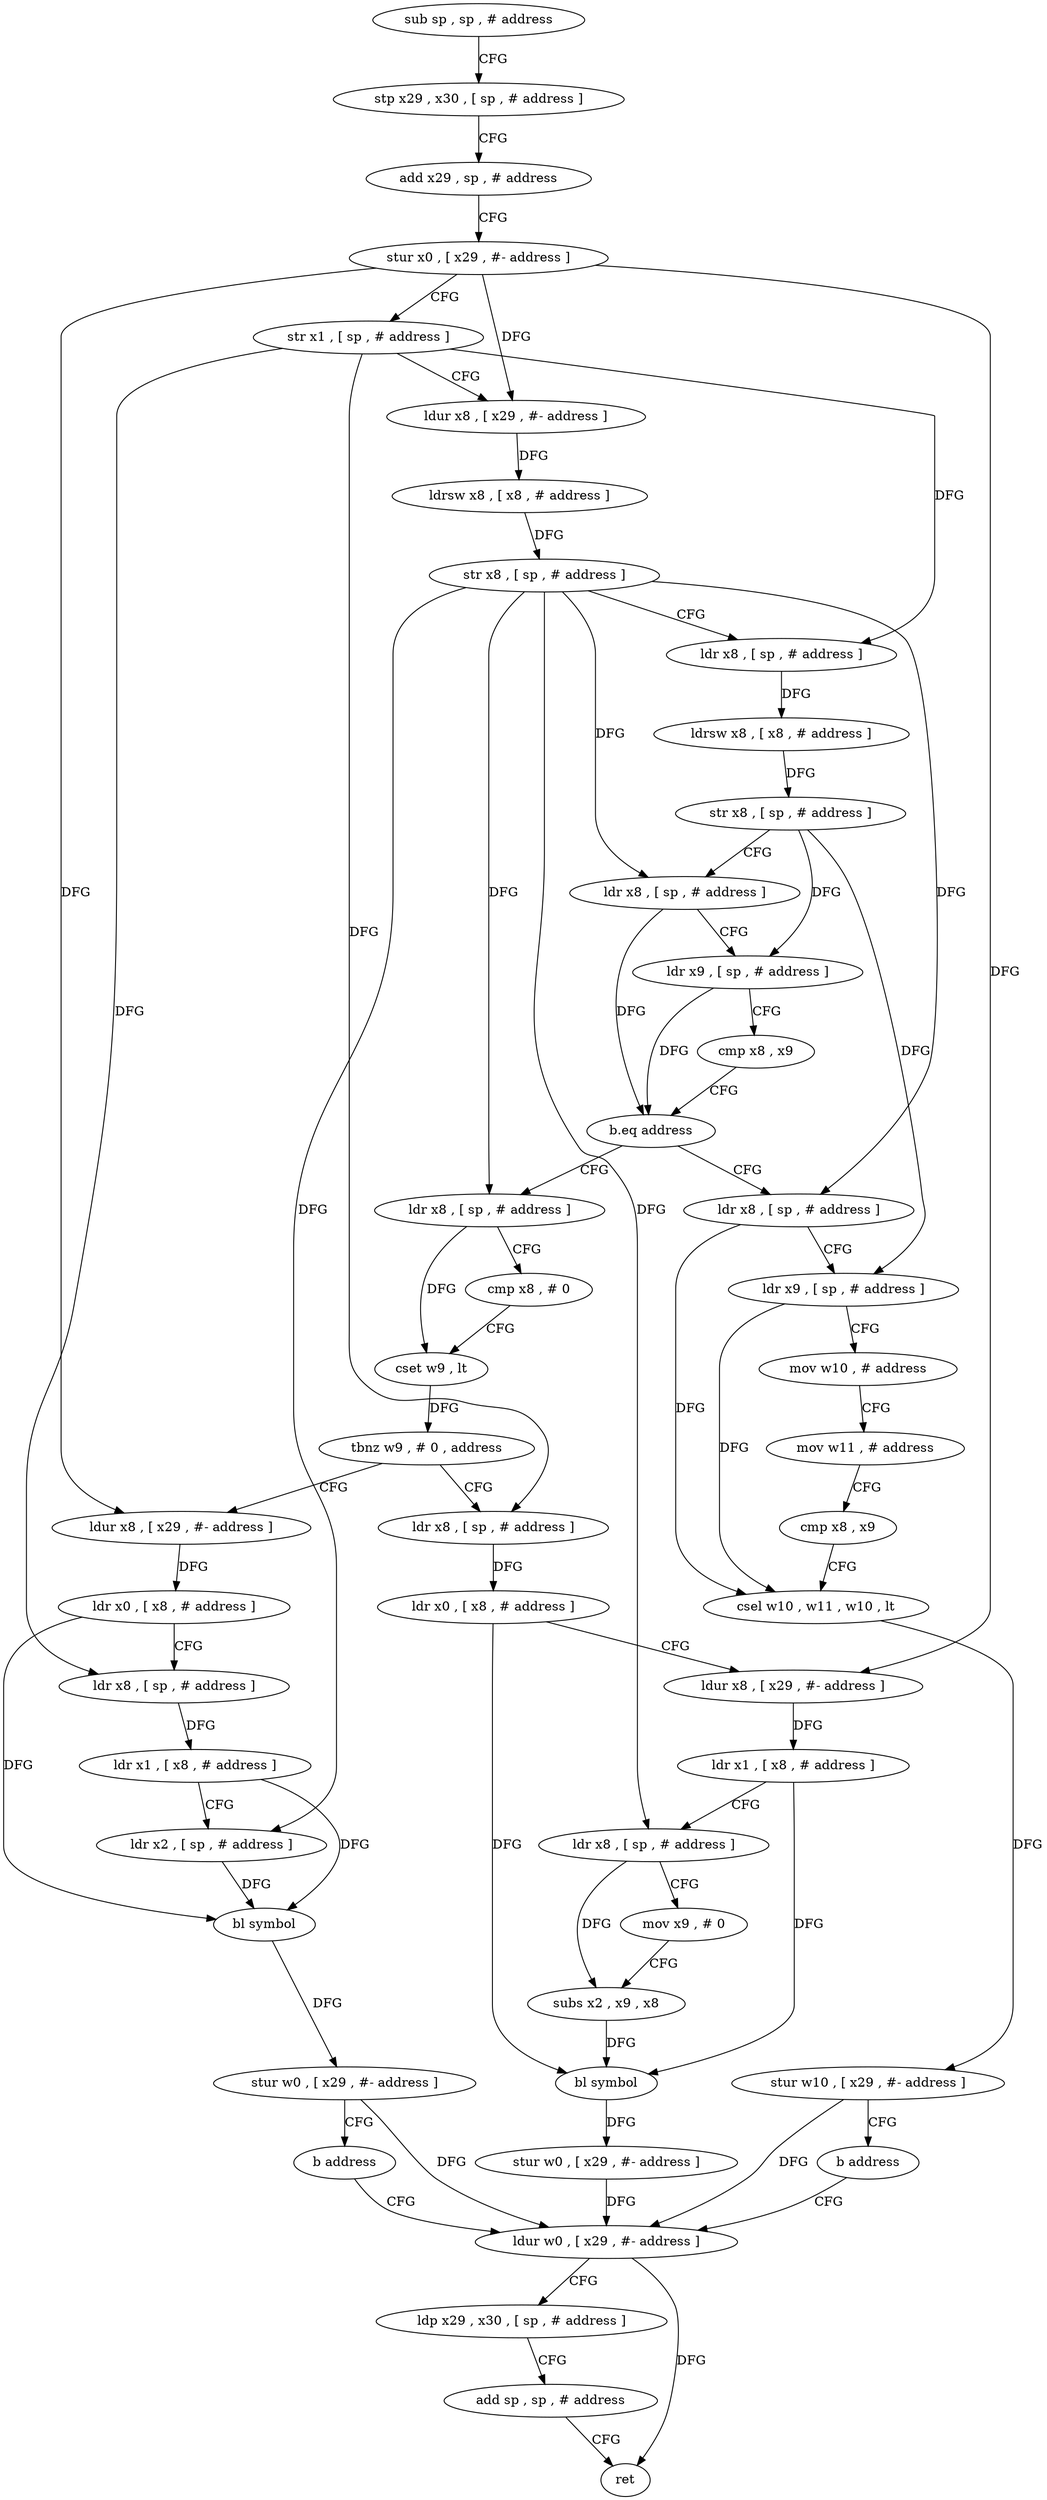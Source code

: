 digraph "func" {
"4249116" [label = "sub sp , sp , # address" ]
"4249120" [label = "stp x29 , x30 , [ sp , # address ]" ]
"4249124" [label = "add x29 , sp , # address" ]
"4249128" [label = "stur x0 , [ x29 , #- address ]" ]
"4249132" [label = "str x1 , [ sp , # address ]" ]
"4249136" [label = "ldur x8 , [ x29 , #- address ]" ]
"4249140" [label = "ldrsw x8 , [ x8 , # address ]" ]
"4249144" [label = "str x8 , [ sp , # address ]" ]
"4249148" [label = "ldr x8 , [ sp , # address ]" ]
"4249152" [label = "ldrsw x8 , [ x8 , # address ]" ]
"4249156" [label = "str x8 , [ sp , # address ]" ]
"4249160" [label = "ldr x8 , [ sp , # address ]" ]
"4249164" [label = "ldr x9 , [ sp , # address ]" ]
"4249168" [label = "cmp x8 , x9" ]
"4249172" [label = "b.eq address" ]
"4249208" [label = "ldr x8 , [ sp , # address ]" ]
"4249176" [label = "ldr x8 , [ sp , # address ]" ]
"4249212" [label = "cmp x8 , # 0" ]
"4249216" [label = "cset w9 , lt" ]
"4249220" [label = "tbnz w9 , # 0 , address" ]
"4249256" [label = "ldr x8 , [ sp , # address ]" ]
"4249224" [label = "ldur x8 , [ x29 , #- address ]" ]
"4249180" [label = "ldr x9 , [ sp , # address ]" ]
"4249184" [label = "mov w10 , # address" ]
"4249188" [label = "mov w11 , # address" ]
"4249192" [label = "cmp x8 , x9" ]
"4249196" [label = "csel w10 , w11 , w10 , lt" ]
"4249200" [label = "stur w10 , [ x29 , #- address ]" ]
"4249204" [label = "b address" ]
"4249292" [label = "ldur w0 , [ x29 , #- address ]" ]
"4249260" [label = "ldr x0 , [ x8 , # address ]" ]
"4249264" [label = "ldur x8 , [ x29 , #- address ]" ]
"4249268" [label = "ldr x1 , [ x8 , # address ]" ]
"4249272" [label = "ldr x8 , [ sp , # address ]" ]
"4249276" [label = "mov x9 , # 0" ]
"4249280" [label = "subs x2 , x9 , x8" ]
"4249284" [label = "bl symbol" ]
"4249288" [label = "stur w0 , [ x29 , #- address ]" ]
"4249228" [label = "ldr x0 , [ x8 , # address ]" ]
"4249232" [label = "ldr x8 , [ sp , # address ]" ]
"4249236" [label = "ldr x1 , [ x8 , # address ]" ]
"4249240" [label = "ldr x2 , [ sp , # address ]" ]
"4249244" [label = "bl symbol" ]
"4249248" [label = "stur w0 , [ x29 , #- address ]" ]
"4249252" [label = "b address" ]
"4249296" [label = "ldp x29 , x30 , [ sp , # address ]" ]
"4249300" [label = "add sp , sp , # address" ]
"4249304" [label = "ret" ]
"4249116" -> "4249120" [ label = "CFG" ]
"4249120" -> "4249124" [ label = "CFG" ]
"4249124" -> "4249128" [ label = "CFG" ]
"4249128" -> "4249132" [ label = "CFG" ]
"4249128" -> "4249136" [ label = "DFG" ]
"4249128" -> "4249264" [ label = "DFG" ]
"4249128" -> "4249224" [ label = "DFG" ]
"4249132" -> "4249136" [ label = "CFG" ]
"4249132" -> "4249148" [ label = "DFG" ]
"4249132" -> "4249256" [ label = "DFG" ]
"4249132" -> "4249232" [ label = "DFG" ]
"4249136" -> "4249140" [ label = "DFG" ]
"4249140" -> "4249144" [ label = "DFG" ]
"4249144" -> "4249148" [ label = "CFG" ]
"4249144" -> "4249160" [ label = "DFG" ]
"4249144" -> "4249208" [ label = "DFG" ]
"4249144" -> "4249176" [ label = "DFG" ]
"4249144" -> "4249272" [ label = "DFG" ]
"4249144" -> "4249240" [ label = "DFG" ]
"4249148" -> "4249152" [ label = "DFG" ]
"4249152" -> "4249156" [ label = "DFG" ]
"4249156" -> "4249160" [ label = "CFG" ]
"4249156" -> "4249164" [ label = "DFG" ]
"4249156" -> "4249180" [ label = "DFG" ]
"4249160" -> "4249164" [ label = "CFG" ]
"4249160" -> "4249172" [ label = "DFG" ]
"4249164" -> "4249168" [ label = "CFG" ]
"4249164" -> "4249172" [ label = "DFG" ]
"4249168" -> "4249172" [ label = "CFG" ]
"4249172" -> "4249208" [ label = "CFG" ]
"4249172" -> "4249176" [ label = "CFG" ]
"4249208" -> "4249212" [ label = "CFG" ]
"4249208" -> "4249216" [ label = "DFG" ]
"4249176" -> "4249180" [ label = "CFG" ]
"4249176" -> "4249196" [ label = "DFG" ]
"4249212" -> "4249216" [ label = "CFG" ]
"4249216" -> "4249220" [ label = "DFG" ]
"4249220" -> "4249256" [ label = "CFG" ]
"4249220" -> "4249224" [ label = "CFG" ]
"4249256" -> "4249260" [ label = "DFG" ]
"4249224" -> "4249228" [ label = "DFG" ]
"4249180" -> "4249184" [ label = "CFG" ]
"4249180" -> "4249196" [ label = "DFG" ]
"4249184" -> "4249188" [ label = "CFG" ]
"4249188" -> "4249192" [ label = "CFG" ]
"4249192" -> "4249196" [ label = "CFG" ]
"4249196" -> "4249200" [ label = "DFG" ]
"4249200" -> "4249204" [ label = "CFG" ]
"4249200" -> "4249292" [ label = "DFG" ]
"4249204" -> "4249292" [ label = "CFG" ]
"4249292" -> "4249296" [ label = "CFG" ]
"4249292" -> "4249304" [ label = "DFG" ]
"4249260" -> "4249264" [ label = "CFG" ]
"4249260" -> "4249284" [ label = "DFG" ]
"4249264" -> "4249268" [ label = "DFG" ]
"4249268" -> "4249272" [ label = "CFG" ]
"4249268" -> "4249284" [ label = "DFG" ]
"4249272" -> "4249276" [ label = "CFG" ]
"4249272" -> "4249280" [ label = "DFG" ]
"4249276" -> "4249280" [ label = "CFG" ]
"4249280" -> "4249284" [ label = "DFG" ]
"4249284" -> "4249288" [ label = "DFG" ]
"4249288" -> "4249292" [ label = "DFG" ]
"4249228" -> "4249232" [ label = "CFG" ]
"4249228" -> "4249244" [ label = "DFG" ]
"4249232" -> "4249236" [ label = "DFG" ]
"4249236" -> "4249240" [ label = "CFG" ]
"4249236" -> "4249244" [ label = "DFG" ]
"4249240" -> "4249244" [ label = "DFG" ]
"4249244" -> "4249248" [ label = "DFG" ]
"4249248" -> "4249252" [ label = "CFG" ]
"4249248" -> "4249292" [ label = "DFG" ]
"4249252" -> "4249292" [ label = "CFG" ]
"4249296" -> "4249300" [ label = "CFG" ]
"4249300" -> "4249304" [ label = "CFG" ]
}
